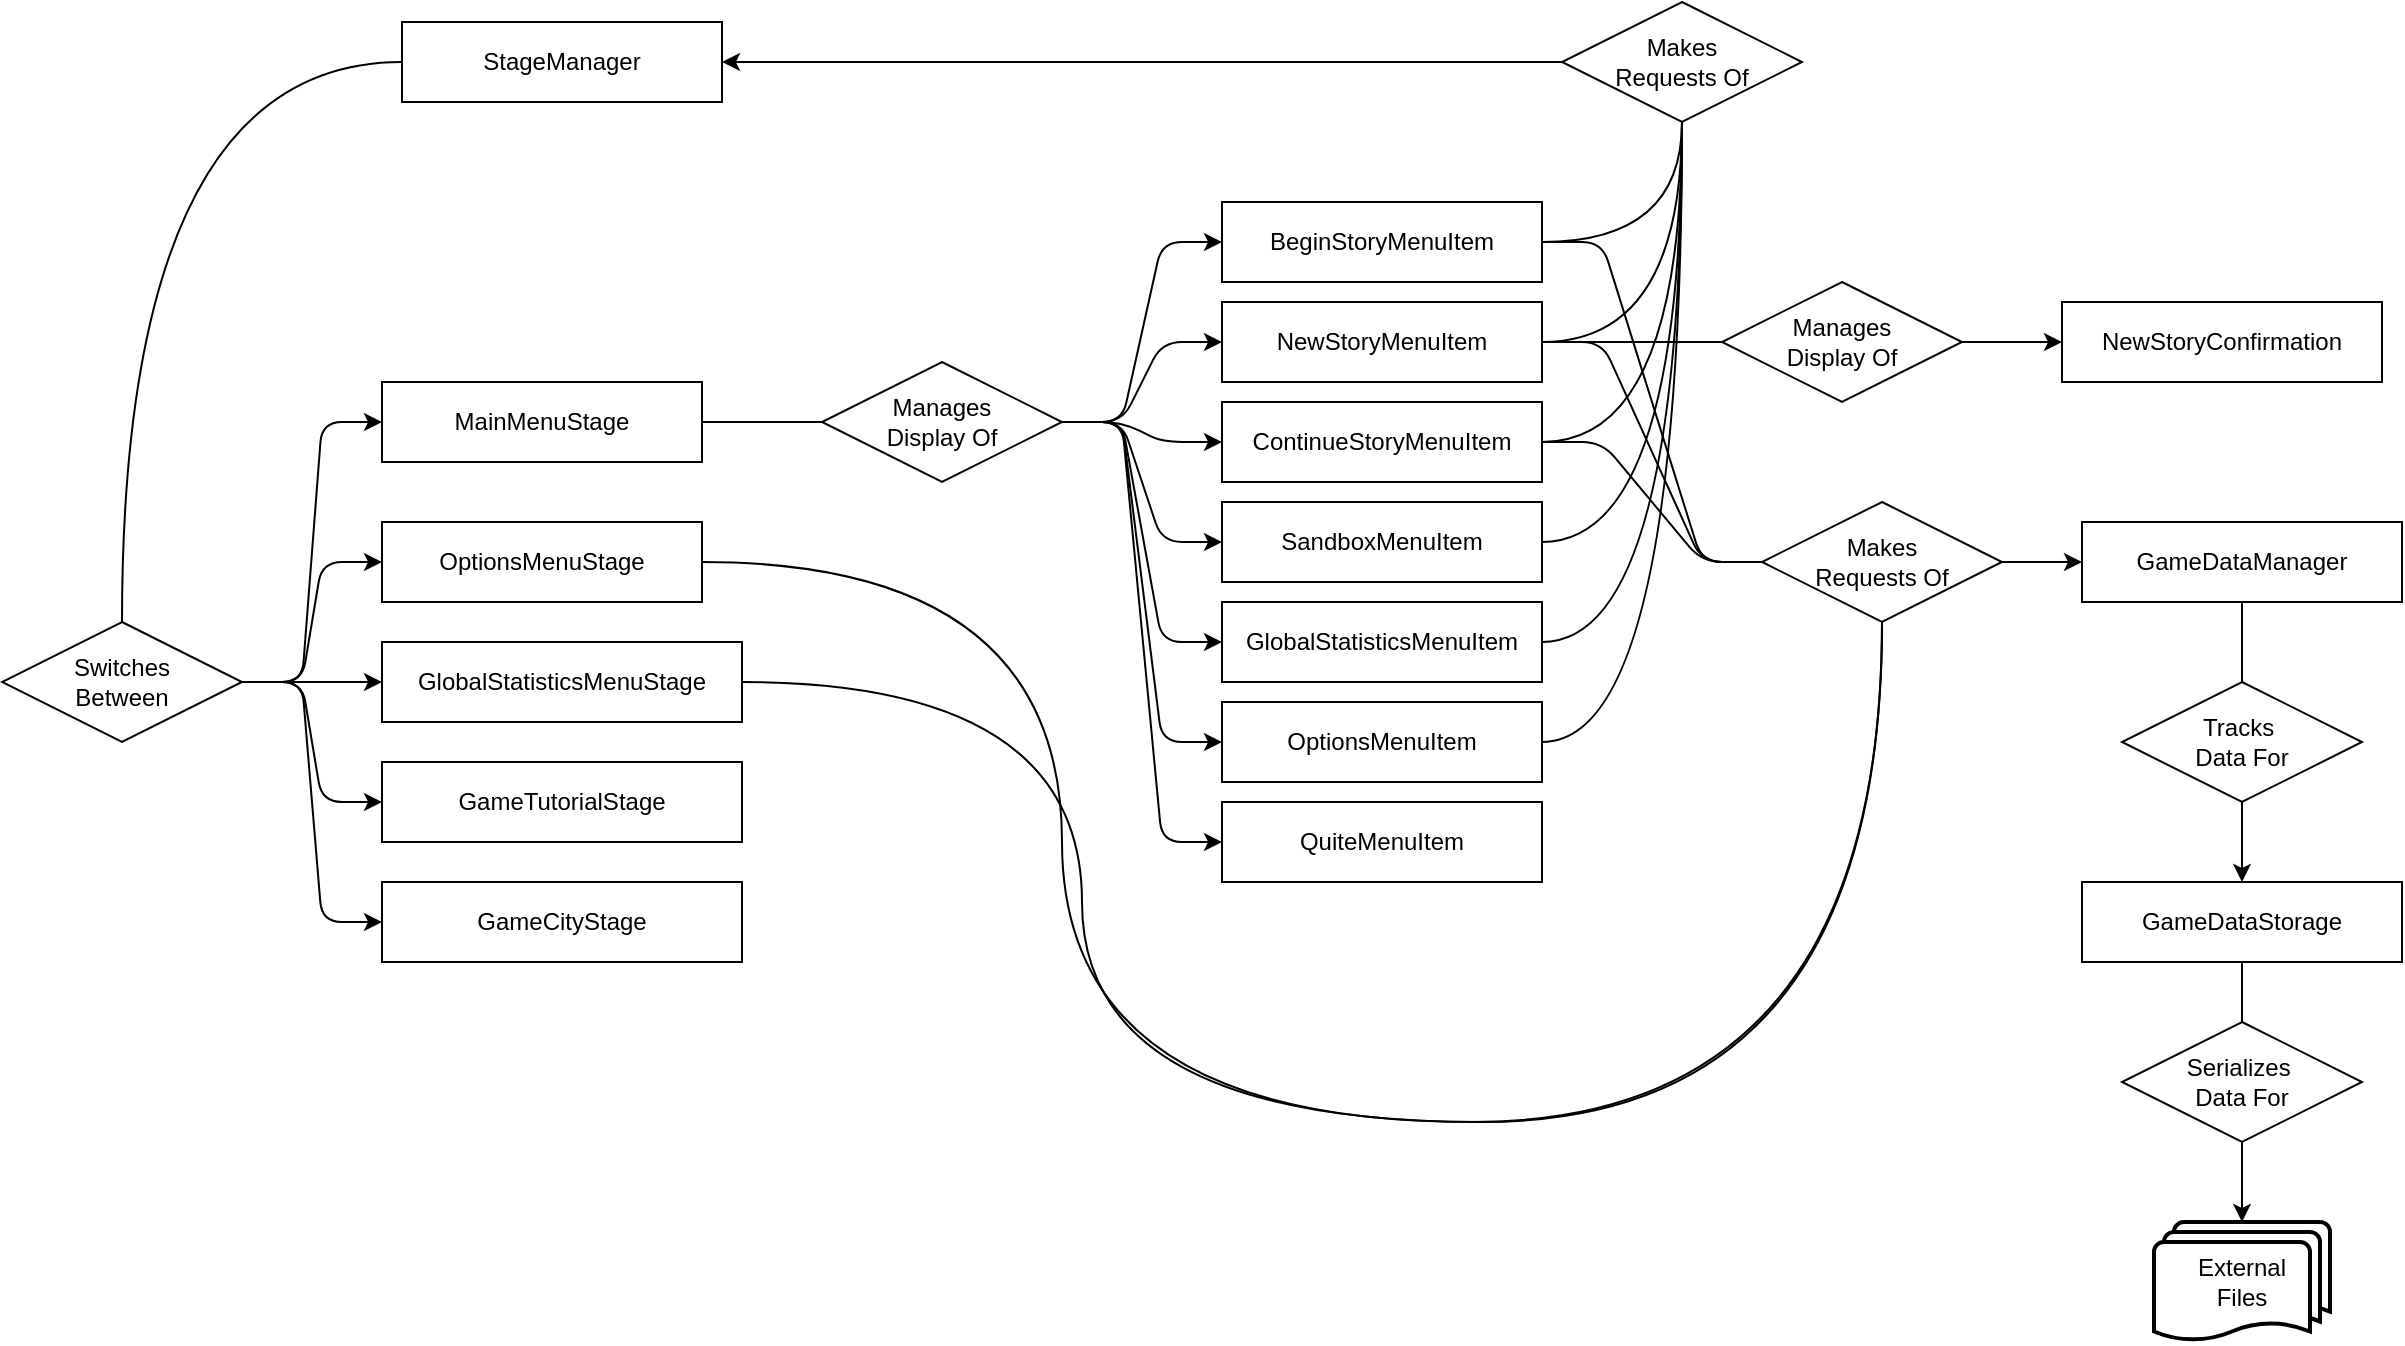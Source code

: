 <mxfile version="14.1.8" type="device"><diagram id="z1Bp5nGud4DJc0nFQbPQ" name="Page-1"><mxGraphModel dx="1220" dy="1173" grid="1" gridSize="10" guides="1" tooltips="1" connect="1" arrows="1" fold="1" page="1" pageScale="1" pageWidth="850" pageHeight="1100" math="0" shadow="0"><root><mxCell id="0"/><mxCell id="1" parent="0"/><mxCell id="pnO-uTXIZ-ITCLIeYjSg-1" value="StageManager" style="whiteSpace=wrap;html=1;align=center;" parent="1" vertex="1"><mxGeometry x="240" y="320" width="160" height="40" as="geometry"/></mxCell><mxCell id="pnO-uTXIZ-ITCLIeYjSg-2" value="MainMenuStage" style="whiteSpace=wrap;html=1;align=center;" parent="1" vertex="1"><mxGeometry x="230" y="500" width="160" height="40" as="geometry"/></mxCell><mxCell id="pnO-uTXIZ-ITCLIeYjSg-3" value="NewStoryMenuItem" style="whiteSpace=wrap;html=1;align=center;" parent="1" vertex="1"><mxGeometry x="650" y="460" width="160" height="40" as="geometry"/></mxCell><mxCell id="pnO-uTXIZ-ITCLIeYjSg-4" value="NewStoryConfirmation" style="whiteSpace=wrap;html=1;align=center;" parent="1" vertex="1"><mxGeometry x="1070" y="460" width="160" height="40" as="geometry"/></mxCell><mxCell id="pnO-uTXIZ-ITCLIeYjSg-5" value="GameDataManager" style="whiteSpace=wrap;html=1;align=center;" parent="1" vertex="1"><mxGeometry x="1080" y="570" width="160" height="40" as="geometry"/></mxCell><mxCell id="pnO-uTXIZ-ITCLIeYjSg-6" value="GameDataStorage" style="whiteSpace=wrap;html=1;align=center;" parent="1" vertex="1"><mxGeometry x="1080" y="750" width="160" height="40" as="geometry"/></mxCell><mxCell id="pnO-uTXIZ-ITCLIeYjSg-8" value="BeginStoryMenuItem" style="whiteSpace=wrap;html=1;align=center;" parent="1" vertex="1"><mxGeometry x="650" y="410" width="160" height="40" as="geometry"/></mxCell><mxCell id="pnO-uTXIZ-ITCLIeYjSg-9" value="ContinueStoryMenuItem" style="whiteSpace=wrap;html=1;align=center;" parent="1" vertex="1"><mxGeometry x="650" y="510" width="160" height="40" as="geometry"/></mxCell><mxCell id="pnO-uTXIZ-ITCLIeYjSg-10" value="SandboxMenuItem" style="whiteSpace=wrap;html=1;align=center;" parent="1" vertex="1"><mxGeometry x="650" y="560" width="160" height="40" as="geometry"/></mxCell><mxCell id="pnO-uTXIZ-ITCLIeYjSg-11" value="QuiteMenuItem" style="whiteSpace=wrap;html=1;align=center;" parent="1" vertex="1"><mxGeometry x="650" y="710" width="160" height="40" as="geometry"/></mxCell><mxCell id="pnO-uTXIZ-ITCLIeYjSg-12" value="OptionsMenuItem" style="whiteSpace=wrap;html=1;align=center;" parent="1" vertex="1"><mxGeometry x="650" y="660" width="160" height="40" as="geometry"/></mxCell><mxCell id="pnO-uTXIZ-ITCLIeYjSg-13" value="GlobalStatisticsMenuItem" style="whiteSpace=wrap;html=1;align=center;" parent="1" vertex="1"><mxGeometry x="650" y="610" width="160" height="40" as="geometry"/></mxCell><mxCell id="pnO-uTXIZ-ITCLIeYjSg-14" value="OptionsMenuStage" style="whiteSpace=wrap;html=1;align=center;" parent="1" vertex="1"><mxGeometry x="230" y="570" width="160" height="40" as="geometry"/></mxCell><mxCell id="pnO-uTXIZ-ITCLIeYjSg-15" value="GlobalStatisticsMenuStage" style="whiteSpace=wrap;html=1;align=center;" parent="1" vertex="1"><mxGeometry x="230" y="630" width="180" height="40" as="geometry"/></mxCell><mxCell id="pnO-uTXIZ-ITCLIeYjSg-16" value="GameTutorialStage" style="whiteSpace=wrap;html=1;align=center;" parent="1" vertex="1"><mxGeometry x="230" y="690" width="180" height="40" as="geometry"/></mxCell><mxCell id="pnO-uTXIZ-ITCLIeYjSg-17" value="GameCityStage" style="whiteSpace=wrap;html=1;align=center;" parent="1" vertex="1"><mxGeometry x="230" y="750" width="180" height="40" as="geometry"/></mxCell><mxCell id="pnO-uTXIZ-ITCLIeYjSg-18" value="Switches&lt;br&gt;Between" style="shape=rhombus;perimeter=rhombusPerimeter;whiteSpace=wrap;html=1;align=center;" parent="1" vertex="1"><mxGeometry x="40" y="620" width="120" height="60" as="geometry"/></mxCell><mxCell id="pnO-uTXIZ-ITCLIeYjSg-19" value="" style="edgeStyle=entityRelationEdgeStyle;fontSize=12;html=1;endArrow=classic;endFill=1;exitX=1;exitY=0.5;exitDx=0;exitDy=0;entryX=0;entryY=0.5;entryDx=0;entryDy=0;" parent="1" source="pnO-uTXIZ-ITCLIeYjSg-18" target="pnO-uTXIZ-ITCLIeYjSg-17" edge="1"><mxGeometry width="100" height="100" relative="1" as="geometry"><mxPoint x="540" y="870" as="sourcePoint"/><mxPoint x="640" y="770" as="targetPoint"/></mxGeometry></mxCell><mxCell id="pnO-uTXIZ-ITCLIeYjSg-20" value="" style="edgeStyle=entityRelationEdgeStyle;fontSize=12;html=1;endArrow=classic;endFill=1;exitX=1;exitY=0.5;exitDx=0;exitDy=0;entryX=0;entryY=0.5;entryDx=0;entryDy=0;" parent="1" source="pnO-uTXIZ-ITCLIeYjSg-18" target="pnO-uTXIZ-ITCLIeYjSg-16" edge="1"><mxGeometry width="100" height="100" relative="1" as="geometry"><mxPoint x="170" y="620" as="sourcePoint"/><mxPoint x="230" y="750" as="targetPoint"/></mxGeometry></mxCell><mxCell id="pnO-uTXIZ-ITCLIeYjSg-21" value="" style="edgeStyle=entityRelationEdgeStyle;fontSize=12;html=1;endArrow=classic;endFill=1;exitX=1;exitY=0.5;exitDx=0;exitDy=0;entryX=0;entryY=0.5;entryDx=0;entryDy=0;" parent="1" source="pnO-uTXIZ-ITCLIeYjSg-18" target="pnO-uTXIZ-ITCLIeYjSg-15" edge="1"><mxGeometry width="100" height="100" relative="1" as="geometry"><mxPoint x="170" y="620" as="sourcePoint"/><mxPoint x="230" y="700" as="targetPoint"/></mxGeometry></mxCell><mxCell id="pnO-uTXIZ-ITCLIeYjSg-22" value="" style="edgeStyle=entityRelationEdgeStyle;fontSize=12;html=1;endArrow=classic;endFill=1;exitX=1;exitY=0.5;exitDx=0;exitDy=0;entryX=0;entryY=0.5;entryDx=0;entryDy=0;" parent="1" source="pnO-uTXIZ-ITCLIeYjSg-18" target="pnO-uTXIZ-ITCLIeYjSg-14" edge="1"><mxGeometry width="100" height="100" relative="1" as="geometry"><mxPoint x="170" y="620" as="sourcePoint"/><mxPoint x="230" y="650" as="targetPoint"/></mxGeometry></mxCell><mxCell id="pnO-uTXIZ-ITCLIeYjSg-23" value="" style="edgeStyle=entityRelationEdgeStyle;fontSize=12;html=1;endArrow=classic;endFill=1;exitX=1;exitY=0.5;exitDx=0;exitDy=0;entryX=0;entryY=0.5;entryDx=0;entryDy=0;" parent="1" source="pnO-uTXIZ-ITCLIeYjSg-18" target="pnO-uTXIZ-ITCLIeYjSg-2" edge="1"><mxGeometry width="100" height="100" relative="1" as="geometry"><mxPoint x="170" y="620" as="sourcePoint"/><mxPoint x="230" y="600" as="targetPoint"/></mxGeometry></mxCell><mxCell id="pnO-uTXIZ-ITCLIeYjSg-25" value="Manages &lt;br&gt;Display Of" style="shape=rhombus;perimeter=rhombusPerimeter;whiteSpace=wrap;html=1;align=center;" parent="1" vertex="1"><mxGeometry x="450" y="490" width="120" height="60" as="geometry"/></mxCell><mxCell id="pnO-uTXIZ-ITCLIeYjSg-26" value="" style="fontSize=12;html=1;endArrow=none;startArrow=none;exitX=1;exitY=0.5;exitDx=0;exitDy=0;entryX=0;entryY=0.5;entryDx=0;entryDy=0;endFill=0;startFill=0;" parent="1" source="pnO-uTXIZ-ITCLIeYjSg-2" target="pnO-uTXIZ-ITCLIeYjSg-25" edge="1"><mxGeometry width="100" height="100" relative="1" as="geometry"><mxPoint x="540" y="870" as="sourcePoint"/><mxPoint x="640" y="770" as="targetPoint"/></mxGeometry></mxCell><mxCell id="pnO-uTXIZ-ITCLIeYjSg-27" value="" style="edgeStyle=entityRelationEdgeStyle;fontSize=12;html=1;endArrow=classic;endFill=1;exitX=1;exitY=0.5;exitDx=0;exitDy=0;entryX=0;entryY=0.5;entryDx=0;entryDy=0;" parent="1" source="pnO-uTXIZ-ITCLIeYjSg-25" target="pnO-uTXIZ-ITCLIeYjSg-8" edge="1"><mxGeometry width="100" height="100" relative="1" as="geometry"><mxPoint x="170" y="620" as="sourcePoint"/><mxPoint x="240" y="530" as="targetPoint"/></mxGeometry></mxCell><mxCell id="pnO-uTXIZ-ITCLIeYjSg-28" value="" style="edgeStyle=entityRelationEdgeStyle;fontSize=12;html=1;endArrow=classic;endFill=1;exitX=1;exitY=0.5;exitDx=0;exitDy=0;entryX=0;entryY=0.5;entryDx=0;entryDy=0;" parent="1" source="pnO-uTXIZ-ITCLIeYjSg-25" target="pnO-uTXIZ-ITCLIeYjSg-3" edge="1"><mxGeometry width="100" height="100" relative="1" as="geometry"><mxPoint x="580" y="530" as="sourcePoint"/><mxPoint x="660" y="440" as="targetPoint"/></mxGeometry></mxCell><mxCell id="pnO-uTXIZ-ITCLIeYjSg-29" value="" style="edgeStyle=entityRelationEdgeStyle;fontSize=12;html=1;endArrow=classic;endFill=1;exitX=1;exitY=0.5;exitDx=0;exitDy=0;entryX=0;entryY=0.5;entryDx=0;entryDy=0;" parent="1" source="pnO-uTXIZ-ITCLIeYjSg-25" target="pnO-uTXIZ-ITCLIeYjSg-9" edge="1"><mxGeometry width="100" height="100" relative="1" as="geometry"><mxPoint x="580" y="530" as="sourcePoint"/><mxPoint x="660" y="490" as="targetPoint"/></mxGeometry></mxCell><mxCell id="pnO-uTXIZ-ITCLIeYjSg-30" value="" style="edgeStyle=entityRelationEdgeStyle;fontSize=12;html=1;endArrow=classic;endFill=1;exitX=1;exitY=0.5;exitDx=0;exitDy=0;entryX=0;entryY=0.5;entryDx=0;entryDy=0;" parent="1" source="pnO-uTXIZ-ITCLIeYjSg-25" target="pnO-uTXIZ-ITCLIeYjSg-10" edge="1"><mxGeometry width="100" height="100" relative="1" as="geometry"><mxPoint x="580" y="530" as="sourcePoint"/><mxPoint x="660" y="540" as="targetPoint"/></mxGeometry></mxCell><mxCell id="pnO-uTXIZ-ITCLIeYjSg-31" value="" style="edgeStyle=entityRelationEdgeStyle;fontSize=12;html=1;endArrow=classic;endFill=1;exitX=1;exitY=0.5;exitDx=0;exitDy=0;entryX=0;entryY=0.5;entryDx=0;entryDy=0;" parent="1" source="pnO-uTXIZ-ITCLIeYjSg-25" target="pnO-uTXIZ-ITCLIeYjSg-13" edge="1"><mxGeometry width="100" height="100" relative="1" as="geometry"><mxPoint x="580" y="530" as="sourcePoint"/><mxPoint x="660" y="590" as="targetPoint"/></mxGeometry></mxCell><mxCell id="pnO-uTXIZ-ITCLIeYjSg-32" value="" style="edgeStyle=entityRelationEdgeStyle;fontSize=12;html=1;endArrow=classic;endFill=1;exitX=1;exitY=0.5;exitDx=0;exitDy=0;entryX=0;entryY=0.5;entryDx=0;entryDy=0;" parent="1" source="pnO-uTXIZ-ITCLIeYjSg-25" target="pnO-uTXIZ-ITCLIeYjSg-12" edge="1"><mxGeometry width="100" height="100" relative="1" as="geometry"><mxPoint x="580" y="530" as="sourcePoint"/><mxPoint x="660" y="640" as="targetPoint"/></mxGeometry></mxCell><mxCell id="pnO-uTXIZ-ITCLIeYjSg-33" value="" style="edgeStyle=entityRelationEdgeStyle;fontSize=12;html=1;endArrow=classic;endFill=1;exitX=1;exitY=0.5;exitDx=0;exitDy=0;entryX=0;entryY=0.5;entryDx=0;entryDy=0;" parent="1" source="pnO-uTXIZ-ITCLIeYjSg-25" target="pnO-uTXIZ-ITCLIeYjSg-11" edge="1"><mxGeometry width="100" height="100" relative="1" as="geometry"><mxPoint x="580" y="530" as="sourcePoint"/><mxPoint x="660" y="690" as="targetPoint"/></mxGeometry></mxCell><mxCell id="pnO-uTXIZ-ITCLIeYjSg-34" value="Manages &lt;br&gt;Display Of" style="shape=rhombus;perimeter=rhombusPerimeter;whiteSpace=wrap;html=1;align=center;" parent="1" vertex="1"><mxGeometry x="900" y="450" width="120" height="60" as="geometry"/></mxCell><mxCell id="pnO-uTXIZ-ITCLIeYjSg-35" value="" style="fontSize=12;html=1;endArrow=none;startArrow=none;exitX=1;exitY=0.5;exitDx=0;exitDy=0;entryX=0;entryY=0.5;entryDx=0;entryDy=0;endFill=0;startFill=0;" parent="1" source="pnO-uTXIZ-ITCLIeYjSg-3" target="pnO-uTXIZ-ITCLIeYjSg-34" edge="1"><mxGeometry width="100" height="100" relative="1" as="geometry"><mxPoint x="400" y="530" as="sourcePoint"/><mxPoint x="460" y="530" as="targetPoint"/></mxGeometry></mxCell><mxCell id="pnO-uTXIZ-ITCLIeYjSg-36" value="" style="fontSize=12;html=1;endArrow=classic;endFill=1;exitX=1;exitY=0.5;exitDx=0;exitDy=0;entryX=0;entryY=0.5;entryDx=0;entryDy=0;" parent="1" source="pnO-uTXIZ-ITCLIeYjSg-34" target="pnO-uTXIZ-ITCLIeYjSg-4" edge="1"><mxGeometry width="100" height="100" relative="1" as="geometry"><mxPoint x="580" y="530" as="sourcePoint"/><mxPoint x="660" y="440" as="targetPoint"/></mxGeometry></mxCell><mxCell id="pnO-uTXIZ-ITCLIeYjSg-37" value="Makes &lt;br&gt;Requests Of" style="shape=rhombus;perimeter=rhombusPerimeter;whiteSpace=wrap;html=1;align=center;" parent="1" vertex="1"><mxGeometry x="920" y="560" width="120" height="60" as="geometry"/></mxCell><mxCell id="pnO-uTXIZ-ITCLIeYjSg-38" style="edgeStyle=none;rounded=0;orthogonalLoop=1;jettySize=auto;html=1;exitX=0.25;exitY=1;exitDx=0;exitDy=0;entryX=0.5;entryY=1;entryDx=0;entryDy=0;endArrow=none;endFill=0;" parent="1" source="pnO-uTXIZ-ITCLIeYjSg-5" target="pnO-uTXIZ-ITCLIeYjSg-5" edge="1"><mxGeometry relative="1" as="geometry"/></mxCell><mxCell id="pnO-uTXIZ-ITCLIeYjSg-39" value="" style="edgeStyle=entityRelationEdgeStyle;fontSize=12;html=1;endArrow=none;startArrow=none;exitX=1;exitY=0.5;exitDx=0;exitDy=0;entryX=0;entryY=0.5;entryDx=0;entryDy=0;endFill=0;startFill=0;" parent="1" source="pnO-uTXIZ-ITCLIeYjSg-8" target="pnO-uTXIZ-ITCLIeYjSg-37" edge="1"><mxGeometry width="100" height="100" relative="1" as="geometry"><mxPoint x="540" y="870" as="sourcePoint"/><mxPoint x="640" y="770" as="targetPoint"/></mxGeometry></mxCell><mxCell id="pnO-uTXIZ-ITCLIeYjSg-40" value="" style="edgeStyle=entityRelationEdgeStyle;fontSize=12;html=1;endArrow=none;startArrow=none;exitX=1;exitY=0.5;exitDx=0;exitDy=0;entryX=0;entryY=0.5;entryDx=0;entryDy=0;endFill=0;startFill=0;" parent="1" source="pnO-uTXIZ-ITCLIeYjSg-3" target="pnO-uTXIZ-ITCLIeYjSg-37" edge="1"><mxGeometry width="100" height="100" relative="1" as="geometry"><mxPoint x="820" y="440" as="sourcePoint"/><mxPoint x="930" y="600" as="targetPoint"/></mxGeometry></mxCell><mxCell id="pnO-uTXIZ-ITCLIeYjSg-41" value="" style="edgeStyle=entityRelationEdgeStyle;fontSize=12;html=1;endArrow=none;startArrow=none;exitX=1;exitY=0.5;exitDx=0;exitDy=0;entryX=0;entryY=0.5;entryDx=0;entryDy=0;endFill=0;startFill=0;" parent="1" source="pnO-uTXIZ-ITCLIeYjSg-9" target="pnO-uTXIZ-ITCLIeYjSg-37" edge="1"><mxGeometry width="100" height="100" relative="1" as="geometry"><mxPoint x="820" y="440" as="sourcePoint"/><mxPoint x="900" y="670" as="targetPoint"/></mxGeometry></mxCell><mxCell id="pnO-uTXIZ-ITCLIeYjSg-42" value="" style="fontSize=12;html=1;endArrow=classic;endFill=1;exitX=1;exitY=0.5;exitDx=0;exitDy=0;entryX=0;entryY=0.5;entryDx=0;entryDy=0;" parent="1" source="pnO-uTXIZ-ITCLIeYjSg-37" target="pnO-uTXIZ-ITCLIeYjSg-5" edge="1"><mxGeometry width="100" height="100" relative="1" as="geometry"><mxPoint x="1030" y="490" as="sourcePoint"/><mxPoint x="1080" y="490" as="targetPoint"/></mxGeometry></mxCell><mxCell id="pnO-uTXIZ-ITCLIeYjSg-43" value="Tracks&amp;nbsp;&lt;br&gt;Data For" style="shape=rhombus;perimeter=rhombusPerimeter;whiteSpace=wrap;html=1;align=center;" parent="1" vertex="1"><mxGeometry x="1100" y="650" width="120" height="60" as="geometry"/></mxCell><mxCell id="pnO-uTXIZ-ITCLIeYjSg-44" value="" style="fontSize=12;html=1;endArrow=none;startArrow=none;exitX=0.5;exitY=1;exitDx=0;exitDy=0;entryX=0.5;entryY=0;entryDx=0;entryDy=0;endFill=0;startFill=0;" parent="1" source="pnO-uTXIZ-ITCLIeYjSg-5" target="pnO-uTXIZ-ITCLIeYjSg-43" edge="1"><mxGeometry width="100" height="100" relative="1" as="geometry"><mxPoint x="1200" y="630" as="sourcePoint"/><mxPoint x="1260" y="630" as="targetPoint"/></mxGeometry></mxCell><mxCell id="pnO-uTXIZ-ITCLIeYjSg-45" value="" style="fontSize=12;html=1;endArrow=none;startArrow=classic;exitX=0.5;exitY=0;exitDx=0;exitDy=0;entryX=0.5;entryY=1;entryDx=0;entryDy=0;endFill=0;startFill=1;" parent="1" source="pnO-uTXIZ-ITCLIeYjSg-6" target="pnO-uTXIZ-ITCLIeYjSg-43" edge="1"><mxGeometry width="100" height="100" relative="1" as="geometry"><mxPoint x="1170" y="620" as="sourcePoint"/><mxPoint x="1170" y="660" as="targetPoint"/></mxGeometry></mxCell><mxCell id="pnO-uTXIZ-ITCLIeYjSg-46" value="" style="edgeStyle=orthogonalEdgeStyle;fontSize=12;html=1;endArrow=none;exitX=0.5;exitY=0;exitDx=0;exitDy=0;entryX=0;entryY=0.5;entryDx=0;entryDy=0;curved=1;endFill=0;" parent="1" source="pnO-uTXIZ-ITCLIeYjSg-18" target="pnO-uTXIZ-ITCLIeYjSg-1" edge="1"><mxGeometry width="100" height="100" relative="1" as="geometry"><mxPoint x="540" y="470" as="sourcePoint"/><mxPoint x="640" y="370" as="targetPoint"/></mxGeometry></mxCell><mxCell id="pnO-uTXIZ-ITCLIeYjSg-47" value="Makes &lt;br&gt;Requests Of" style="shape=rhombus;perimeter=rhombusPerimeter;whiteSpace=wrap;html=1;align=center;" parent="1" vertex="1"><mxGeometry x="820" y="310" width="120" height="60" as="geometry"/></mxCell><mxCell id="pnO-uTXIZ-ITCLIeYjSg-48" value="" style="edgeStyle=orthogonalEdgeStyle;fontSize=12;html=1;endArrow=none;startArrow=none;exitX=1;exitY=0.5;exitDx=0;exitDy=0;entryX=0.5;entryY=1;entryDx=0;entryDy=0;endFill=0;curved=1;startFill=0;" parent="1" source="pnO-uTXIZ-ITCLIeYjSg-8" target="pnO-uTXIZ-ITCLIeYjSg-47" edge="1"><mxGeometry width="100" height="100" relative="1" as="geometry"><mxPoint x="820" y="440" as="sourcePoint"/><mxPoint x="930" y="600" as="targetPoint"/></mxGeometry></mxCell><mxCell id="pnO-uTXIZ-ITCLIeYjSg-49" value="" style="edgeStyle=orthogonalEdgeStyle;fontSize=12;html=1;endArrow=none;startArrow=none;exitX=1;exitY=0.5;exitDx=0;exitDy=0;entryX=0.5;entryY=1;entryDx=0;entryDy=0;endFill=0;curved=1;startFill=0;" parent="1" source="pnO-uTXIZ-ITCLIeYjSg-3" target="pnO-uTXIZ-ITCLIeYjSg-47" edge="1"><mxGeometry width="100" height="100" relative="1" as="geometry"><mxPoint x="820" y="440" as="sourcePoint"/><mxPoint x="920" y="300" as="targetPoint"/></mxGeometry></mxCell><mxCell id="pnO-uTXIZ-ITCLIeYjSg-50" value="" style="edgeStyle=orthogonalEdgeStyle;fontSize=12;html=1;endArrow=none;startArrow=none;exitX=1;exitY=0.5;exitDx=0;exitDy=0;entryX=0.5;entryY=1;entryDx=0;entryDy=0;endFill=0;curved=1;startFill=0;" parent="1" source="pnO-uTXIZ-ITCLIeYjSg-9" target="pnO-uTXIZ-ITCLIeYjSg-47" edge="1"><mxGeometry width="100" height="100" relative="1" as="geometry"><mxPoint x="820" y="490" as="sourcePoint"/><mxPoint x="920" y="300" as="targetPoint"/></mxGeometry></mxCell><mxCell id="pnO-uTXIZ-ITCLIeYjSg-51" value="" style="edgeStyle=orthogonalEdgeStyle;fontSize=12;html=1;endArrow=none;startArrow=none;exitX=1;exitY=0.5;exitDx=0;exitDy=0;entryX=0.5;entryY=1;entryDx=0;entryDy=0;endFill=0;curved=1;startFill=0;" parent="1" source="pnO-uTXIZ-ITCLIeYjSg-10" target="pnO-uTXIZ-ITCLIeYjSg-47" edge="1"><mxGeometry width="100" height="100" relative="1" as="geometry"><mxPoint x="820" y="540" as="sourcePoint"/><mxPoint x="920" y="300" as="targetPoint"/></mxGeometry></mxCell><mxCell id="pnO-uTXIZ-ITCLIeYjSg-53" value="" style="edgeStyle=orthogonalEdgeStyle;fontSize=12;html=1;endArrow=none;startArrow=none;exitX=1;exitY=0.5;exitDx=0;exitDy=0;entryX=0.5;entryY=1;entryDx=0;entryDy=0;endFill=0;curved=1;startFill=0;" parent="1" source="pnO-uTXIZ-ITCLIeYjSg-13" target="pnO-uTXIZ-ITCLIeYjSg-47" edge="1"><mxGeometry width="100" height="100" relative="1" as="geometry"><mxPoint x="820" y="590" as="sourcePoint"/><mxPoint x="920" y="300" as="targetPoint"/></mxGeometry></mxCell><mxCell id="pnO-uTXIZ-ITCLIeYjSg-54" value="" style="edgeStyle=orthogonalEdgeStyle;fontSize=12;html=1;endArrow=none;startArrow=none;exitX=1;exitY=0.5;exitDx=0;exitDy=0;entryX=0.5;entryY=1;entryDx=0;entryDy=0;endFill=0;curved=1;startFill=0;" parent="1" source="pnO-uTXIZ-ITCLIeYjSg-12" target="pnO-uTXIZ-ITCLIeYjSg-47" edge="1"><mxGeometry width="100" height="100" relative="1" as="geometry"><mxPoint x="820" y="640" as="sourcePoint"/><mxPoint x="920" y="300" as="targetPoint"/></mxGeometry></mxCell><mxCell id="pnO-uTXIZ-ITCLIeYjSg-56" value="" style="fontSize=12;html=1;endArrow=classic;endFill=1;exitX=0;exitY=0.5;exitDx=0;exitDy=0;entryX=1;entryY=0.5;entryDx=0;entryDy=0;" parent="1" source="pnO-uTXIZ-ITCLIeYjSg-47" target="pnO-uTXIZ-ITCLIeYjSg-1" edge="1"><mxGeometry width="100" height="100" relative="1" as="geometry"><mxPoint x="660" y="259.5" as="sourcePoint"/><mxPoint x="710" y="259.5" as="targetPoint"/></mxGeometry></mxCell><mxCell id="pnO-uTXIZ-ITCLIeYjSg-57" value="" style="edgeStyle=orthogonalEdgeStyle;fontSize=12;html=1;endArrow=none;startArrow=none;exitX=1;exitY=0.5;exitDx=0;exitDy=0;entryX=0.5;entryY=1;entryDx=0;entryDy=0;endFill=0;curved=1;startFill=0;" parent="1" source="pnO-uTXIZ-ITCLIeYjSg-15" target="pnO-uTXIZ-ITCLIeYjSg-37" edge="1"><mxGeometry width="100" height="100" relative="1" as="geometry"><mxPoint x="820" y="640" as="sourcePoint"/><mxPoint x="890" y="380" as="targetPoint"/><Array as="points"><mxPoint x="580" y="650"/><mxPoint x="600" y="870"/><mxPoint x="980" y="870"/></Array></mxGeometry></mxCell><mxCell id="pnO-uTXIZ-ITCLIeYjSg-58" value="" style="edgeStyle=orthogonalEdgeStyle;fontSize=12;html=1;endArrow=none;startArrow=none;exitX=1;exitY=0.5;exitDx=0;exitDy=0;entryX=0.5;entryY=1;entryDx=0;entryDy=0;endFill=0;curved=1;startFill=0;" parent="1" source="pnO-uTXIZ-ITCLIeYjSg-14" target="pnO-uTXIZ-ITCLIeYjSg-37" edge="1"><mxGeometry width="100" height="100" relative="1" as="geometry"><mxPoint x="420" y="660" as="sourcePoint"/><mxPoint x="990" y="630" as="targetPoint"/><Array as="points"><mxPoint x="570" y="590"/><mxPoint x="570" y="870"/><mxPoint x="980" y="870"/></Array></mxGeometry></mxCell><mxCell id="Mlnz4on8sl58SLrf71Y--1" value="Serializes&amp;nbsp;&lt;br&gt;Data For" style="shape=rhombus;perimeter=rhombusPerimeter;whiteSpace=wrap;html=1;align=center;" vertex="1" parent="1"><mxGeometry x="1100" y="820" width="120" height="60" as="geometry"/></mxCell><mxCell id="Mlnz4on8sl58SLrf71Y--3" value="External&lt;br&gt;Files" style="strokeWidth=2;html=1;shape=mxgraph.flowchart.multi-document;whiteSpace=wrap;" vertex="1" parent="1"><mxGeometry x="1116" y="920" width="88" height="60" as="geometry"/></mxCell><mxCell id="Mlnz4on8sl58SLrf71Y--5" value="" style="fontSize=12;html=1;endArrow=none;startArrow=none;exitX=0.5;exitY=1;exitDx=0;exitDy=0;entryX=0.5;entryY=0;entryDx=0;entryDy=0;endFill=0;startFill=0;" edge="1" parent="1" source="pnO-uTXIZ-ITCLIeYjSg-6" target="Mlnz4on8sl58SLrf71Y--1"><mxGeometry width="100" height="100" relative="1" as="geometry"><mxPoint x="1170" y="620" as="sourcePoint"/><mxPoint x="1170" y="660" as="targetPoint"/></mxGeometry></mxCell><mxCell id="Mlnz4on8sl58SLrf71Y--6" value="" style="fontSize=12;html=1;endArrow=none;startArrow=classic;exitX=0.5;exitY=0;exitDx=0;exitDy=0;endFill=0;startFill=1;exitPerimeter=0;entryX=0.5;entryY=1;entryDx=0;entryDy=0;" edge="1" parent="1" source="Mlnz4on8sl58SLrf71Y--3" target="Mlnz4on8sl58SLrf71Y--1"><mxGeometry width="100" height="100" relative="1" as="geometry"><mxPoint x="1170" y="760" as="sourcePoint"/><mxPoint x="1170" y="720" as="targetPoint"/></mxGeometry></mxCell></root></mxGraphModel></diagram></mxfile>